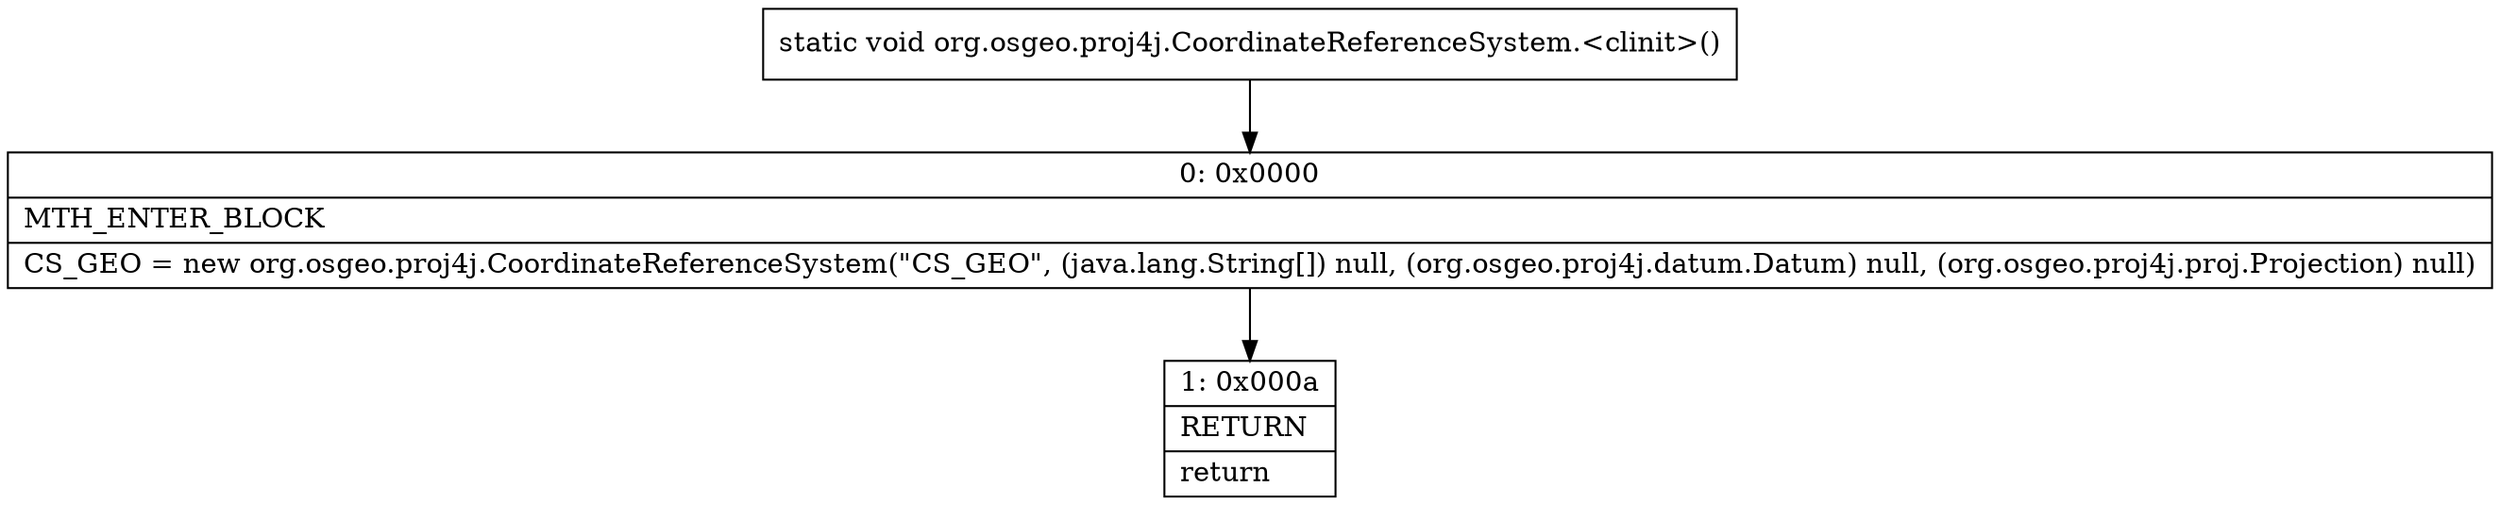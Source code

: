 digraph "CFG fororg.osgeo.proj4j.CoordinateReferenceSystem.\<clinit\>()V" {
Node_0 [shape=record,label="{0\:\ 0x0000|MTH_ENTER_BLOCK\l|CS_GEO = new org.osgeo.proj4j.CoordinateReferenceSystem(\"CS_GEO\", (java.lang.String[]) null, (org.osgeo.proj4j.datum.Datum) null, (org.osgeo.proj4j.proj.Projection) null)\l}"];
Node_1 [shape=record,label="{1\:\ 0x000a|RETURN\l|return\l}"];
MethodNode[shape=record,label="{static void org.osgeo.proj4j.CoordinateReferenceSystem.\<clinit\>() }"];
MethodNode -> Node_0;
Node_0 -> Node_1;
}

